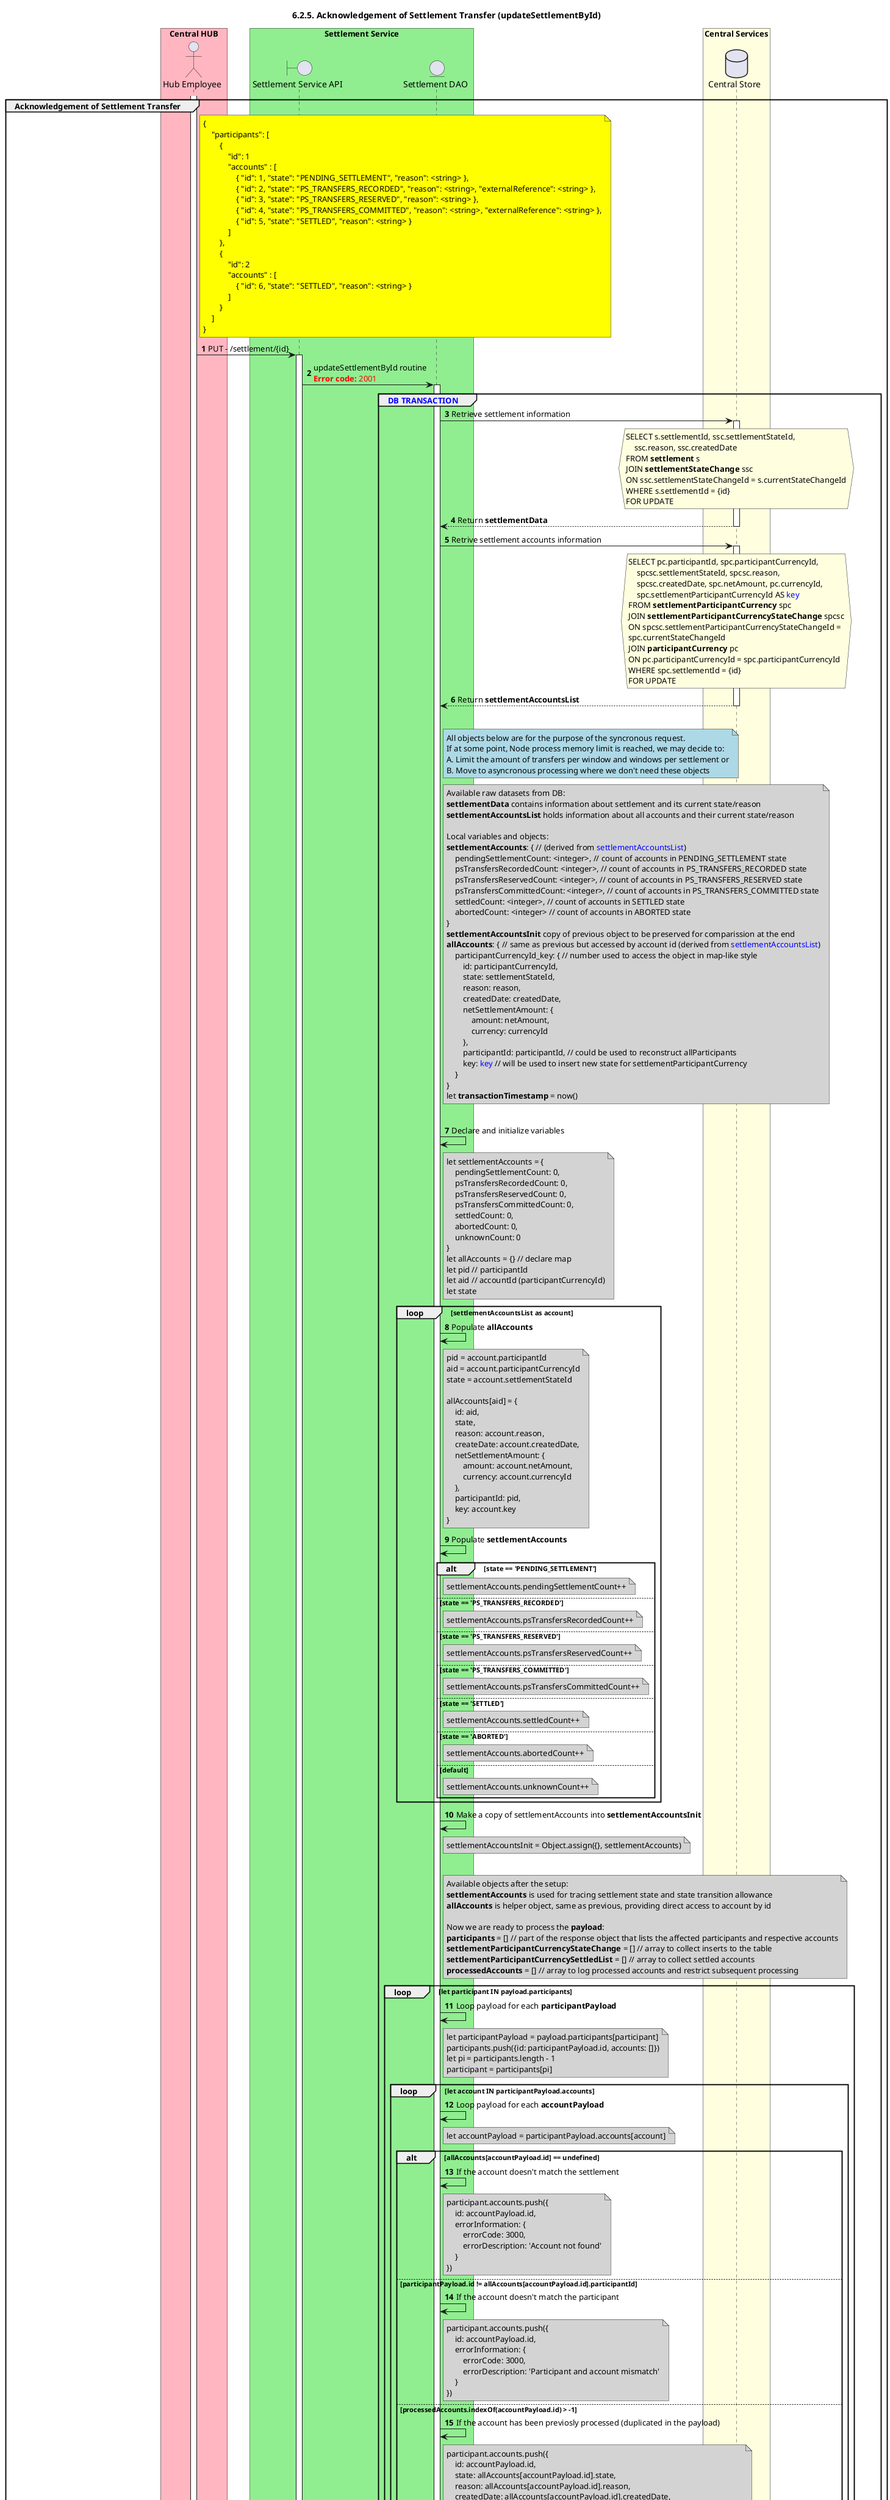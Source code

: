 /'*****
 License
 --------------
 Copyright © 2017 Bill & Melinda Gates Foundation
 The Mojaloop files are made available by the Bill & Melinda Gates Foundation under the Apache License, Version 2.0 (the "License") and you may not use these files except in compliance with the License. You may obtain a copy of the License at
 http://www.apache.org/licenses/LICENSE-2.0
 Unless required by applicable law or agreed to in writing, the Mojaloop files are distributed on an "AS IS" BASIS, WITHOUT WARRANTIES OR CONDITIONS OF ANY KIND, either express or implied. See the License for the specific language governing permissions and limitations under the License.
 Contributors
 --------------
 This is the official list of the Mojaloop project contributors for this file.
 Names of the original copyright holders (individuals or organizations)
 should be listed with a '*' in the first column. People who have
 contributed from an organization can be listed under the organization
 that actually holds the copyright for their contributions (see the
 Gates Foundation organization for an example). Those individuals should have
 their names indented and be marked with a '-'. Email address can be added
 optionally within square brackets <email>.
 * Gates Foundation
 - Name Surname <name.surname@gatesfoundation.com>

 * ModusBox
 - Georgi Georgiev <georgi.georgiev@modusbox.com>
 --------------
 ******'/

@startuml
' declate title
title 6.2.5. Acknowledgement of Settlement Transfer (updateSettlementById)
autonumber

' declare actors
actor "Hub Employee" as OPERATOR
boundary "Settlement Service API" as SSAPI
entity "Settlement DAO" as SETTLE_DAO
database "Central Store" as DB

box "Central HUB" #lightpink
    participant OPERATOR
end box

box "Settlement Service" #lightgreen
    participant SSAPI
    participant SETTLE_DAO
end box

box "Central Services" #lightyellow
    participant DB
end box

' start flow
group Acknowledgement of Settlement Transfer
    activate OPERATOR
    note right of OPERATOR #yellow
        {
            "participants": [
                {
                    "id": 1
                    "accounts" : [
                        { "id": 1, "state": "PENDING_SETTLEMENT", "reason": <string> },
                        { "id": 2, "state": "PS_TRANSFERS_RECORDED", "reason": <string>, "externalReference": <string> },
                        { "id": 3, "state": "PS_TRANSFERS_RESERVED", "reason": <string> },
                        { "id": 4, "state": "PS_TRANSFERS_COMMITTED", "reason": <string>, "externalReference": <string> },
                        { "id": 5, "state": "SETTLED", "reason": <string> }
                    ]
                },
                {
                    "id": 2
                    "accounts" : [
                        { "id": 6, "state": "SETTLED", "reason": <string> }
                    ]
                }
            ]
        }
    end note

    OPERATOR -> SSAPI: PUT - /settlement/{id}
    activate SSAPI
    SSAPI -> SETTLE_DAO: updateSettlementById routine\n<color #FF0000><b>Error code:</b> 2001</color>
    activate SETTLE_DAO
    group <color #blue>DB TRANSACTION</color>
        SETTLE_DAO -> DB: Retrieve settlement information
        activate DB
        hnote over DB #lightyellow
            SELECT s.settlementId, ssc.settlementStateId,
                ssc.reason, ssc.createdDate
            FROM **settlement** s
            JOIN **settlementStateChange** ssc
            ON ssc.settlementStateChangeId = s.currentStateChangeId
            WHERE s.settlementId = {id}
            FOR UPDATE
        end hnote
        SETTLE_DAO <-- DB: Return **settlementData**
        deactivate DB

        SETTLE_DAO -> DB: Retrive settlement accounts information
        activate DB
        hnote over DB #lightyellow
            SELECT pc.participantId, spc.participantCurrencyId,
                spcsc.settlementStateId, spcsc.reason,
                spcsc.createdDate, spc.netAmount, pc.currencyId,
                spc.settlementParticipantCurrencyId AS <color #0000FF>key</color>
            FROM **settlementParticipantCurrency** spc
            JOIN **settlementParticipantCurrencyStateChange** spcsc
            ON spcsc.settlementParticipantCurrencyStateChangeId =
            spc.currentStateChangeId
            JOIN **participantCurrency** pc
            ON pc.participantCurrencyId = spc.participantCurrencyId
            WHERE spc.settlementId = {id}
            FOR UPDATE
        end hnote
        SETTLE_DAO <-- DB: Return **settlementAccountsList**
        deactivate DB

        |||
        note right of SETTLE_DAO #lightblue
            All objects below are for the purpose of the syncronous request.
            If at some point, Node process memory limit is reached, we may decide to:
            A. Limit the amount of transfers per window and windows per settlement or
            B. Move to asyncronous processing where we don't need these objects
        end note
        note right of SETTLE_DAO #lightgray
            Available raw datasets from DB:
            **settlementData** contains information about settlement and its current state/reason
            **settlementAccountsList** holds information about all accounts and their current state/reason

            Local variables and objects:
            **settlementAccounts**: { // (derived from <color 0000FF>settlementAccountsList</color>)
                pendingSettlementCount: <integer>, // count of accounts in PENDING_SETTLEMENT state
                psTransfersRecordedCount: <integer>, // count of accounts in PS_TRANSFERS_RECORDED state
                psTransfersReservedCount: <integer>, // count of accounts in PS_TRANSFERS_RESERVED state
                psTransfersCommittedCount: <integer>, // count of accounts in PS_TRANSFERS_COMMITTED state
                settledCount: <integer>, // count of accounts in SETTLED state
                abortedCount: <integer> // count of accounts in ABORTED state
            }
            **settlementAccountsInit** copy of previous object to be preserved for comparission at the end
            **allAccounts**: { // same as previous but accessed by account id (derived from <color 0000FF>settlementAccountsList</color>)
                participantCurrencyId_key: { // number used to access the object in map-like style
                    id: participantCurrencyId,
                    state: settlementStateId,
                    reason: reason,
                    createdDate: createdDate,
                    netSettlementAmount: {
                        amount: netAmount,
                        currency: currencyId
                    },
                    participantId: participantId, // could be used to reconstruct allParticipants
                    key: <color 0000FF>key</color> // will be used to insert new state for settlementParticipantCurrency
                }
            }
            let **transactionTimestamp** = now()
        end note
        |||
        SETTLE_DAO -> SETTLE_DAO: Declare and initialize variables
        note right of SETTLE_DAO #lightgray
            let settlementAccounts = {
                pendingSettlementCount: 0,
                psTransfersRecordedCount: 0,
                psTransfersReservedCount: 0,
                psTransfersCommittedCount: 0,
                settledCount: 0,
                abortedCount: 0,
                unknownCount: 0
            }
            ' let allParticipants = {} // declare map
            let allAccounts = {} // declare map
            let pid // participantId
            let aid // accountId (participantCurrencyId)
            let state
        end note

        loop settlementAccountsList as account
            SETTLE_DAO -> SETTLE_DAO: Populate **allAccounts**
            ' and **allParticipants**
            note right of SETTLE_DAO #lightgray
                pid = account.participantId
                aid = account.participantCurrencyId
                state = account.settlementStateId

                allAccounts[aid] = {
                    id: aid,
                    state,
                    reason: account.reason,
                    createDate: account.createdDate,
                    netSettlementAmount: {
                        amount: account.netAmount,
                        currency: account.currencyId
                    },
                    participantId: pid,
                    key: account.key
                }
                ' allParticipants[pid] = allParticipants[pid] ? allParticipants[pid] : {id: pid, accounts: {}}
                ' allParticipants[pid].accounts[aid] = allAccounts[aid]
            end note

            SETTLE_DAO -> SETTLE_DAO: Populate **settlementAccounts**
            alt state == 'PENDING_SETTLEMENT'
                note right of SETTLE_DAO #lightgray
                    settlementAccounts.pendingSettlementCount++
                end note
            else state == 'PS_TRANSFERS_RECORDED'
                note right of SETTLE_DAO #lightgray
                    settlementAccounts.psTransfersRecordedCount++
                end note
            else state == 'PS_TRANSFERS_RESERVED'
                note right of SETTLE_DAO #lightgray
                    settlementAccounts.psTransfersReservedCount++
                end note
            else state == 'PS_TRANSFERS_COMMITTED'
                note right of SETTLE_DAO #lightgray
                    settlementAccounts.psTransfersCommittedCount++
                end note
            else state == 'SETTLED'
                note right of SETTLE_DAO #lightgray
                    settlementAccounts.settledCount++
                end note
            else state == 'ABORTED'
                note right of SETTLE_DAO #lightgray
                    settlementAccounts.abortedCount++
                end note
            else default
                note right of SETTLE_DAO #lightgray
                    settlementAccounts.unknownCount++
                end note
            end
        end
        SETTLE_DAO -> SETTLE_DAO: Make a copy of settlementAccounts into **settlementAccountsInit**
        note right of SETTLE_DAO #lightgray
            settlementAccountsInit = Object.assign({}, settlementAccounts)
        end note
        |||
        note right of SETTLE_DAO #lightgray
            Available objects after the setup:
            **settlementAccounts** is used for tracing settlement state and state transition allowance
            **allAccounts** is helper object, same as previous, providing direct access to account by id

            Now we are ready to process the **payload**:
            **participants** = [] // part of the response object that lists the affected participants and respective accounts
            **settlementParticipantCurrencyStateChange** = [] // array to collect inserts to the table
            **settlementParticipantCurrencySettledList** = [] // array to collect settled accounts
            **processedAccounts** = [] // array to log processed accounts and restrict subsequent processing
        end note
        
        loop let participant IN payload.participants
            SETTLE_DAO -> SETTLE_DAO: Loop payload for each **participantPayload**
            note right of SETTLE_DAO #lightgray
                let participantPayload = payload.participants[participant]
                participants.push({id: participantPayload.id, accounts: []})
                let pi = participants.length - 1
                participant = participants[pi]
            end note

            loop let account IN participantPayload.accounts
                SETTLE_DAO -> SETTLE_DAO: Loop payload for each **accountPayload**
                note right of SETTLE_DAO #lightgray
                    let accountPayload = participantPayload.accounts[account]
                end note
                alt allAccounts[accountPayload.id] == undefined
                    SETTLE_DAO -> SETTLE_DAO: If the account doesn't match the settlement
                    note right of SETTLE_DAO #lightgray
                        participant.accounts.push({
                            id: accountPayload.id,
                            errorInformation: {
                                errorCode: 3000,
                                errorDescription: 'Account not found'
                            }
                        })
                    end note
                else participantPayload.id != allAccounts[accountPayload.id].participantId
                    SETTLE_DAO -> SETTLE_DAO: If the account doesn't match the participant
                    note right of SETTLE_DAO #lightgray
                        participant.accounts.push({
                            id: accountPayload.id,
                            errorInformation: {
                                errorCode: 3000,
                                errorDescription: 'Participant and account mismatch'
                            }
                        })
                    end note
                else processedAccounts.indexOf(accountPayload.id) > -1
                    SETTLE_DAO -> SETTLE_DAO: If the account has been previosly processed (duplicated in the payload)
                    note right of SETTLE_DAO #lightgray
                        participant.accounts.push({
                            id: accountPayload.id,
                            state: allAccounts[accountPayload.id].state,
                            reason: allAccounts[accountPayload.id].reason,
                            createdDate: allAccounts[accountPayload.id].createdDate,
                            netSettlementAmount: allAccounts[accountPayload.id].netSettlementAmount
                            errorInformation: {
                                errorCode: 3000,
                                errorDescription: 'Account already processed once'
                            }
                        })
                    end note
                else allAccounts[account.id].state == accountPayload.state // allowed
                    SETTLE_DAO -> SETTLE_DAO: Same-state reason amendment is always allowed
                    note right of SETTLE_DAO #lightgray
                        processedAccounts.push(accountPayload.id)
                        participant.accounts.push({
                            id: accountPayload.id,
                            state: accountPayload.state,
                            reason: accountPayload.reason,
                            externalReference: accountPayload.externalReference,
                            createdDate: transactionTimestamp,
                            netSettlementAmount: allAccounts[accountPayload.id].netSettlementAmount
                        })
                        settlementParticipantCurrencyStateChange.push({
                            settlementParticipantCurrencyId: allAccounts[accountPayload.id].key,
                            settlementStateId: accountPayload.state,
                            reason: accountPayload.reason,
                            externalReference: accountPayload.externalReference
                        })
                        allAccounts[accountPayload.id].reason = accountPayload.reason
                        allAccounts[accountPayload.id].createdDate = currentTimestamp
                    end note
                else settlementData.state == 'PENDING_SETTLEMENT' && accountPayload.state == 'PS_TRANSFERS_RECORDED'
                else settlementData.state == 'PS_TRANSFERS_RECORDED' && accountPayload.state == 'PS_TRANSFERS_RESERVED'
                else settlementData.state == 'PS_TRANSFERS_RESERVED' && accountPayload.state == 'PS_TRANSFERS_COMMITTED'
                else settlementData.state == 'PS_TRANSFERS_COMMITTED' || settlementData.state == 'SETTLING' && accountPayload.state == 'SETTLED'
                    note right of SETTLE_DAO #lightgray
                        **Note**: Since we previously checked same-state, here we don't need to match
                        allAccounts[account.id].state == settlementData.state.
                    end note

                    SETTLE_DAO -> SETTLE_DAO: Settlement acknowledgement
                    note right of SETTLE_DAO #lightgray
                        processedAccounts.push(accountPayload.id)
                        participant.accounts.push({
                            id: accountPayload.id,
                            state: accountPayload.state,
                            reason: accountPayload.reason,
                            externalReference: accountPayload.externalReference,
                            createdDate: transactionTimestamp,
                            netSettlementAmount: allAccounts[accountPayload.id].netSettlementAmount
                        })
                        settlementParticipantCurrencyStateChange.push({
                            settlementParticipantCurrencyId: allAccounts[accountPayload.id].key,
                            settlementStateId: accountPayload.state,
                            reason: accountPayload.reason,
                            externalReference: accountPayload.externalReference,
                            <color #blue>settlementTransferId: Uuid() -- only for PS_TRANSFERS_RECORDED</color>
                        })
                        if (accountPayload.state == 'PS_TRANSFERS_RECORDED') {
                            settlementAccounts.pendingSettlementCount--
                            settlementAccounts.psTransfersRecordedCount++
                        } else if (accountPayload.state == 'PS_TRANSFERS_RESERVED') {
                            settlementAccounts.psTransfersRecordedCount--
                            settlementAccounts.psTransfersReservedCount++
                        } else if (accountPayload.state == 'PS_TRANSFERS_COMMITTED') {
                            settlementAccounts.psTransfersReservedCount--
                            settlementAccounts.psTransfersCommittedCount++
                        } else if (accountPayload.state == 'SETTLED') {
                            settlementParticipantCurrencySettledIdList.push(allAccounts[accountPayload.id].key)
                            settlementAccounts.psTransfersCommittedCount--
                            settlementAccounts.settledCount++
                        }
                        allAccounts[accountPayload.id].state = accountPayload.state
                        allAccounts[accountPayload.id].reason = accountPayload.reason
                        allAccounts[accountPayload.id].externalReference = accountPayload.externalReference
                        allAccounts[accountPayload.id].createdDate = currentTimestamp
                    end note
                else
                    SETTLE_DAO -> SETTLE_DAO: All other state transitions are not permitted
                    note right of SETTLE_DAO #lightgray
                        participant.accounts.push({
                            id: accountPayload.id,
                            state: allAccounts[accountPayload.id].state,
                            reason: allAccounts[accountPayload.id].reason,
                            createdDate: allAccounts[accountPayload.id].createdDate,
                            netSettlementAmount: allAccounts[accountPayload.id].netSettlementAmount
                            errorInformation: {
                                errorCode: <integer>,
                                errorDescription: 'State change not allowed'
                            }
                        })
                    end note
                end
            end
        end
        group Bulk insert settlementParticipantCurrencyStateChange
            SETTLE_DAO -> DB: Insert settlementParticipantCurrencyStateChange
            activate DB
            hnote over DB #lightyellow
                settlementParticipantCurrencyStateChange
            end hnote
            SETTLE_DAO <-- DB: Return **settlementParticipantCurrencyStateChangeIdList**
            deactivate DB

            SETTLE_DAO -> SETTLE_DAO: Merge settlementParticipantCurrencyStateChangeIdList\nto **settlementParticipantCurrencyIdList** in order to\nissue the following update in one knex command

            SETTLE_DAO -> DB: Update pointers to current state change ids
            activate DB
            hnote over DB #lightyellow
                UPDATE **settlementParticipantCurrency**
                SET currentStateChangeId =
                    {settlementParticipantCurrencyStateChangeIdList},
                    <color 00F>settlementTransferId =</color>
                    <color 00F>settlementParticipantCurrencyStateChange.settlementTransferId</color>
                    <color 00F>-- only for PENDING_SETTLEMENT to PS_TRANSFERS_RECORDED</color>
                WHERE settlementParticipantCurrencyId =
                        {settlementParticipantCurrencyStateChange
                        .settlementParticipantCurrencyIdList}
            end hnote
            deactivate DB
        end

        alt settlementData.state == 'PENDING_SETTLEMENT'
            |||
            ref over SETTLE_DAO, DB: Settlement Transfer Prepare\n\n**Inputs**: settlementId, transactionTimestamp, enums, trx\n
            |||
        else settlementData.state == 'PS_TRANSFERS_RECORDED'
            |||
            ref over SETTLE_DAO, DB: Settlement Transfer Reserve\n\n**Inputs**: settlementId, transactionTimestamp, enums, trx\n
            |||
        else settlementData.state == 'PS_TRANSFERS_RESERVED'
            |||
            ref over SETTLE_DAO, DB: Settlement Transfer Commit\n\n**Inputs**: settlementId, transactionTimestamp, enums, trx\n
            |||
        end

        group Update aggregations, contents & windows
            opt settlementParticipantCurrencySettledIdList.length > 0
                SETTLE_DAO -> DB: Change settlementWindowState where applicable 
                activate DB
                deactivate DB
                hnote over DB #lightyellow
                    settlementContentAggregation
                    settlementWindowContentStateChange
                    settlementWindowContent
                    settlementWindowStateChange
                    settlementWindow
                end hnote
            end

            SETTLE_DAO -> DB: Retrieve all affected content (incl. when settled)
            activate DB
            hnote over DB #lightyellow
                settlementContentAggregation
                settlementWindowContent
                settlementWindowContentStateChange
                ledgerAccountType
                currency
                settlementWindow
                settlementWindowStateChange
            end hnote
            SETTLE_DAO <-- DB: Return **affectedWindowsReport**
            deactivate DB

            SETTLE_DAO -> SETTLE_DAO: Use previous result to produce settlementWindowsData (**swd**) array
        end

        group Prepare and insert settlementStateChange
            note right of SETTLE_DAO #lightgray
                let settlementStateChanged = true
            end note
            alt settlementData.state == 'PENDING_SETTLEMENT'\n&& settlementAccounts.pendingSettlementCount == 0
                note right of SETTLE_DAO #lightgray
                    settlementData.state = 'PS_TRANSFERS_RECORDED'
                    settlementData.reason = 'All settlement accounts are PS_TRANSFERS_RECORDED'
                end note
            else settlementData.state == 'PS_TRANSFERS_RECORDED'\n&& settlementAccounts.psTransfersRecordedCount == 0
                note right of SETTLE_DAO #lightgray
                    settlementData.state = 'PS_TRANSFERS_RESERVED'
                    settlementData.reason = 'All settlement accounts are PS_TRANSFERS_RESERVED'
                end note
            else settlementData.state == 'PS_TRANSFERS_RESERVED'\n&& settlementAccounts.psTransfersReservedCount == 0
                note right of SETTLE_DAO #lightgray
                    settlementData.state = 'PS_TRANSFERS_COMMITTED'
                    settlementData.reason = 'All settlement accounts are PS_TRANSFERS_COMMITTED'
                end note
            else settlementData.state == 'PS_TRANSFERS_COMMITTED'\n&& settlementAccounts.psTransfersCommittedCount > 0\n&& settlementAccounts.settledCount > 0
                note right of SETTLE_DAO #lightgray
                    settlementData.state = 'SETTLING'
                    settlementData.reason = 'Some settlement accounts are SETTLED'
                end note
            else (settlementData.state == 'PS_TRANSFERS_COMMITTED' || settlementData.state == 'SETTLING')\n&& settlementAccounts.psTransfersCommittedCount == 0
                note right of SETTLE_DAO #lightgray
                    settlementData.state = 'SETTLED'
                    settlementData.reason = 'All settlement accounts are SETTLED'
                end note
            else
                note right of SETTLE_DAO #lightgray
                    settlementStateChanged = false
                end note
            end
            opt settlementStateChanged == true
                note right of SETTLE_DAO #lightgray
                    settlementData.createdDate = currentTimestamp
                    settlementStateChange.push(settlementData)
                end note

                SETTLE_DAO -> DB: Insert settlementStateChange
                activate DB
                hnote over DB #lightyellow
                    settlementStateChange
                end hnote
                SETTLE_DAO <-- DB: Return **settlementStateChangeId**
                deactivate DB

                SETTLE_DAO -> DB: Update pointer to current state change id
                activate DB
                hnote over DB #lightyellow
                    UPDATE **settlement**.currentStateChangeId
                end hnote
                deactivate DB
            end
        end
    end
    SSAPI <-- SETTLE_DAO: Return transaction result
    deactivate SETTLE_DAO

    note left of SSAPI #lightyellow
        {
            "id": {id},
            "state": settlementData.state,
            "createdDate": settlementData.createdDate,
            "settlementWindows": [
                {
                    "id": swd[m].id,
                    "state": swd[m].state,
                    "reason": swd[m].reason,
                    "createdDate": swd[m].createdDate
                    "changedDate": swd[m].changedDate,
                    "content": [
                        {
                            "id": swd[m].content[n].settlementWindowContentId,
                            "state": swd[m].content[n].settlementWindowStateId,
                            "ledgerAccountType": swd[m].content[n].ledgerAccountType,
                            "currencyId": swd[m].content[n].currencyId,
                            "createdDate": swd[m].content[n].createdDate,
                            "changedDate": swd[m].content[n].changedDate
                        }
                    ]
                }
            ],
            "participants": [
                {
                    "id": <integer>,
                    "accounts": [
                        {
                            "id": <integer>,
                            "state": "<string>,
                            "reason": <string>,
                            "externalReference": <string>,
                            "createdDate": <date>,
                            "netSettlementAmount": {
                                "amount": <decimal>,
                                "currency": <enum>
                            }
                        },
                        {
                            "id": <integer>,
                            "state": <string>,
                            "reason": <string>,
                            "createdDate": <date>,
                            "netSettlementAmount": {
                                "amount": <decimal>,
                                "currency": <enum>
                            },
                            "errorInformation": {
                                "errorCode": <integer>,
                                "errorDescription": <string>
                            }
                        }
                    ]
                }
            ]
        }
    end note

    SSAPI --> OPERATOR: Return response
    deactivate SSAPI
end
@enduml
